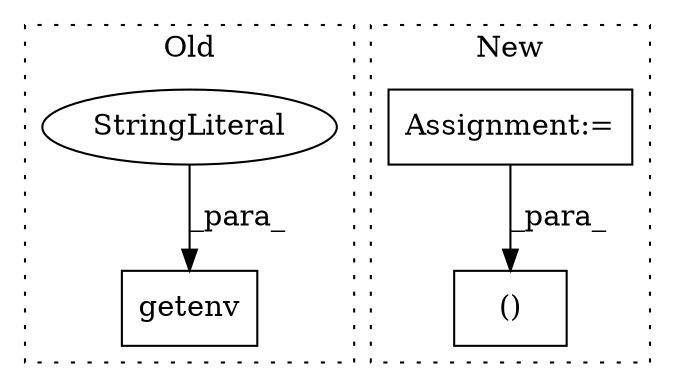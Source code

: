 digraph G {
subgraph cluster0 {
1 [label="getenv" a="32" s="960,996" l="7,1" shape="box"];
3 [label="StringLiteral" a="45" s="967" l="15" shape="ellipse"];
label = "Old";
style="dotted";
}
subgraph cluster1 {
2 [label="()" a="106" s="839" l="36" shape="box"];
4 [label="Assignment:=" a="7" s="946" l="34" shape="box"];
label = "New";
style="dotted";
}
3 -> 1 [label="_para_"];
4 -> 2 [label="_para_"];
}